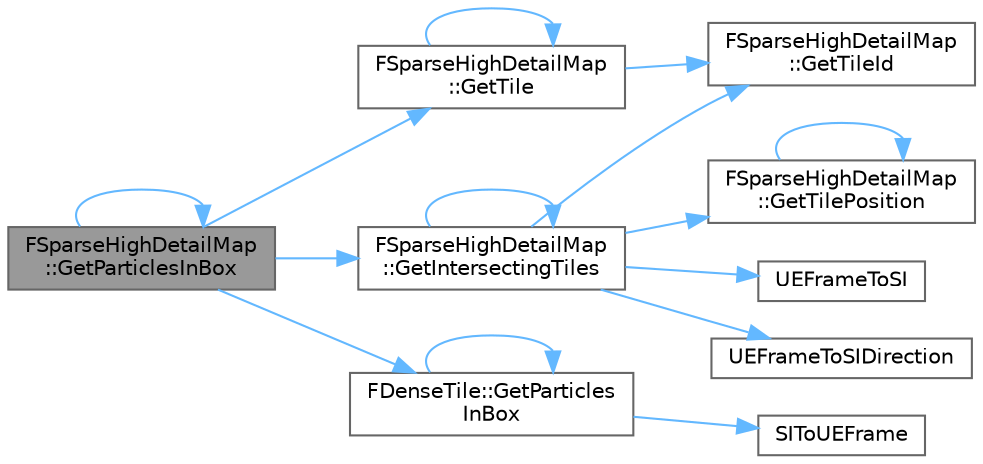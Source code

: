 digraph "FSparseHighDetailMap::GetParticlesInBox"
{
 // INTERACTIVE_SVG=YES
 // LATEX_PDF_SIZE
  bgcolor="transparent";
  edge [fontname=Helvetica,fontsize=10,labelfontname=Helvetica,labelfontsize=10];
  node [fontname=Helvetica,fontsize=10,shape=box,height=0.2,width=0.4];
  rankdir="LR";
  Node1 [id="Node000001",label="FSparseHighDetailMap\l::GetParticlesInBox",height=0.2,width=0.4,color="gray40", fillcolor="grey60", style="filled", fontcolor="black",tooltip=" "];
  Node1 -> Node2 [id="edge1_Node000001_Node000002",color="steelblue1",style="solid",tooltip=" "];
  Node2 [id="Node000002",label="FSparseHighDetailMap\l::GetIntersectingTiles",height=0.2,width=0.4,color="grey40", fillcolor="white", style="filled",URL="$d1/d85/classFSparseHighDetailMap.html#a7362aea3e00daecc0dcba55c860e81f6",tooltip=" "];
  Node2 -> Node2 [id="edge2_Node000002_Node000002",color="steelblue1",style="solid",tooltip=" "];
  Node2 -> Node3 [id="edge3_Node000002_Node000003",color="steelblue1",style="solid",tooltip=" "];
  Node3 [id="Node000003",label="FSparseHighDetailMap\l::GetTileId",height=0.2,width=0.4,color="grey40", fillcolor="white", style="filled",URL="$d1/d85/classFSparseHighDetailMap.html#ad180ae90a8836d5a4cfe1e9e7059a908",tooltip=" "];
  Node2 -> Node4 [id="edge4_Node000002_Node000004",color="steelblue1",style="solid",tooltip=" "];
  Node4 [id="Node000004",label="FSparseHighDetailMap\l::GetTilePosition",height=0.2,width=0.4,color="grey40", fillcolor="white", style="filled",URL="$d1/d85/classFSparseHighDetailMap.html#ab8c5d5555733083d93ac509424e11fc2",tooltip=" "];
  Node4 -> Node4 [id="edge5_Node000004_Node000004",color="steelblue1",style="solid",tooltip=" "];
  Node2 -> Node5 [id="edge6_Node000002_Node000005",color="steelblue1",style="solid",tooltip=" "];
  Node5 [id="Node000005",label="UEFrameToSI",height=0.2,width=0.4,color="grey40", fillcolor="white", style="filled",URL="$d1/d59/CustomTerrainPhysicsComponent_8cpp.html#a421c5825fe50e0b8918105c524f12f5d",tooltip=" "];
  Node2 -> Node6 [id="edge7_Node000002_Node000006",color="steelblue1",style="solid",tooltip=" "];
  Node6 [id="Node000006",label="UEFrameToSIDirection",height=0.2,width=0.4,color="grey40", fillcolor="white", style="filled",URL="$d1/d59/CustomTerrainPhysicsComponent_8cpp.html#ae05879f12b7c150c282b09243d3376dc",tooltip=" "];
  Node1 -> Node7 [id="edge8_Node000001_Node000007",color="steelblue1",style="solid",tooltip=" "];
  Node7 [id="Node000007",label="FDenseTile::GetParticles\lInBox",height=0.2,width=0.4,color="grey40", fillcolor="white", style="filled",URL="$d3/de5/structFDenseTile.html#a26d03d380f9bc2d63453f7cd403c82cf",tooltip=" "];
  Node7 -> Node7 [id="edge9_Node000007_Node000007",color="steelblue1",style="solid",tooltip=" "];
  Node7 -> Node8 [id="edge10_Node000007_Node000008",color="steelblue1",style="solid",tooltip=" "];
  Node8 [id="Node000008",label="SIToUEFrame",height=0.2,width=0.4,color="grey40", fillcolor="white", style="filled",URL="$d1/d59/CustomTerrainPhysicsComponent_8cpp.html#ac61628f32d318d54eb35c4cf20d554c7",tooltip=" "];
  Node1 -> Node1 [id="edge11_Node000001_Node000001",color="steelblue1",style="solid",tooltip=" "];
  Node1 -> Node9 [id="edge12_Node000001_Node000009",color="steelblue1",style="solid",tooltip=" "];
  Node9 [id="Node000009",label="FSparseHighDetailMap\l::GetTile",height=0.2,width=0.4,color="grey40", fillcolor="white", style="filled",URL="$d1/d85/classFSparseHighDetailMap.html#a28de33ae9b8ec42f29664f1e1192e4d5",tooltip=" "];
  Node9 -> Node9 [id="edge13_Node000009_Node000009",color="steelblue1",style="solid",tooltip=" "];
  Node9 -> Node3 [id="edge14_Node000009_Node000003",color="steelblue1",style="solid",tooltip=" "];
}
